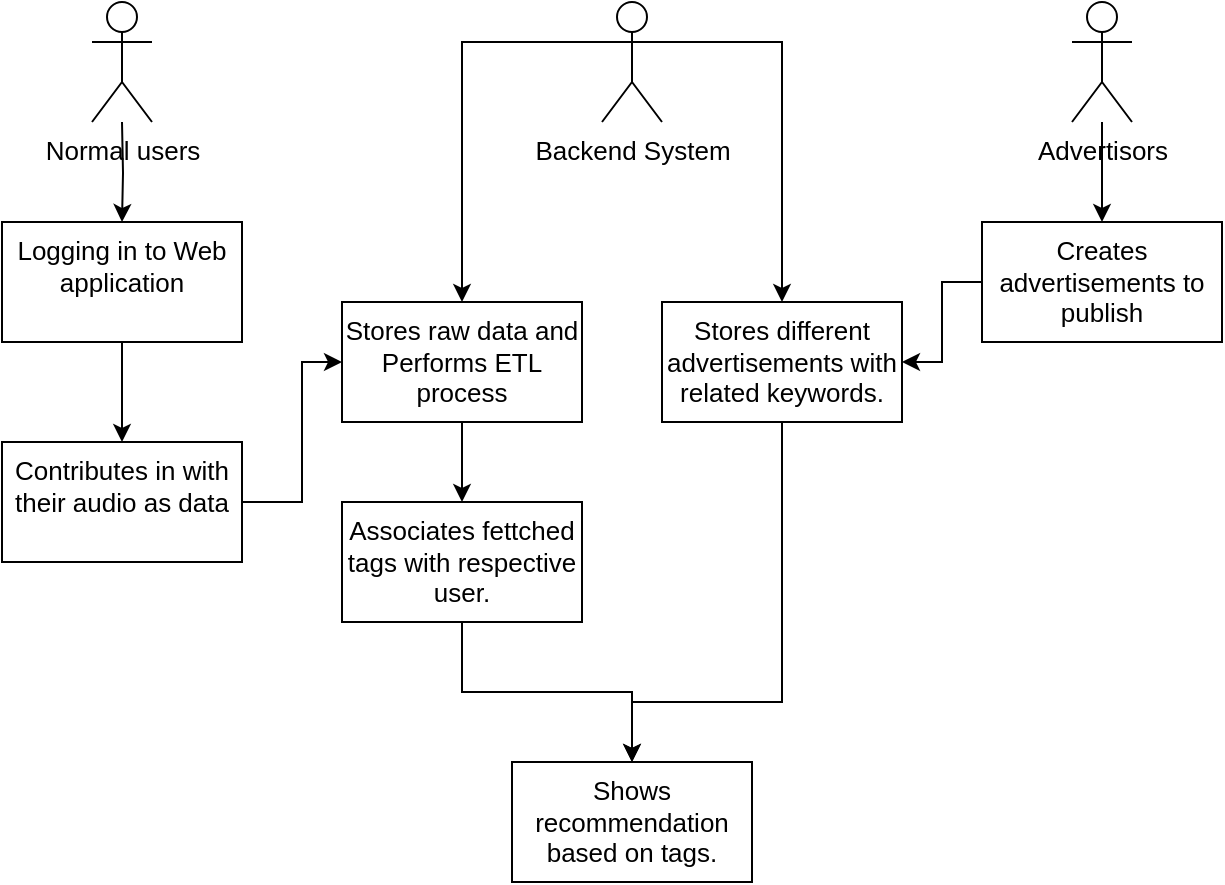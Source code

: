 <mxfile version="16.1.2" type="device"><diagram id="ub_aCJzQHZjazIiLv9PD" name="Page-1"><mxGraphModel dx="868" dy="553" grid="1" gridSize="10" guides="1" tooltips="1" connect="1" arrows="1" fold="1" page="1" pageScale="1" pageWidth="850" pageHeight="1100" math="0" shadow="0"><root><mxCell id="0"/><mxCell id="1" parent="0"/><mxCell id="D5ZIsGS-PxP3hjj8_XC_-7" value="" style="edgeStyle=orthogonalEdgeStyle;rounded=0;orthogonalLoop=1;jettySize=auto;html=1;fontSize=13;" parent="1" target="D5ZIsGS-PxP3hjj8_XC_-6" edge="1"><mxGeometry relative="1" as="geometry"><mxPoint x="170" y="140" as="sourcePoint"/></mxGeometry></mxCell><mxCell id="D5ZIsGS-PxP3hjj8_XC_-2" value="Normal users" style="shape=umlActor;verticalLabelPosition=bottom;verticalAlign=top;html=1;outlineConnect=0;fontSize=13;" parent="1" vertex="1"><mxGeometry x="155" y="80" width="30" height="60" as="geometry"/></mxCell><mxCell id="D5ZIsGS-PxP3hjj8_XC_-13" value="" style="edgeStyle=orthogonalEdgeStyle;rounded=0;orthogonalLoop=1;jettySize=auto;html=1;fontSize=13;" parent="1" source="D5ZIsGS-PxP3hjj8_XC_-3" target="D5ZIsGS-PxP3hjj8_XC_-12" edge="1"><mxGeometry relative="1" as="geometry"/></mxCell><mxCell id="D5ZIsGS-PxP3hjj8_XC_-3" value="Advertisors" style="shape=umlActor;verticalLabelPosition=bottom;verticalAlign=top;html=1;outlineConnect=0;fontSize=13;" parent="1" vertex="1"><mxGeometry x="645" y="80" width="30" height="60" as="geometry"/></mxCell><mxCell id="D5ZIsGS-PxP3hjj8_XC_-11" value="" style="edgeStyle=orthogonalEdgeStyle;rounded=0;orthogonalLoop=1;jettySize=auto;html=1;fontSize=13;" parent="1" source="D5ZIsGS-PxP3hjj8_XC_-6" target="D5ZIsGS-PxP3hjj8_XC_-10" edge="1"><mxGeometry relative="1" as="geometry"/></mxCell><mxCell id="D5ZIsGS-PxP3hjj8_XC_-6" value="&lt;span&gt;Logging in to Web application&lt;/span&gt;" style="whiteSpace=wrap;html=1;fontSize=13;verticalAlign=top;" parent="1" vertex="1"><mxGeometry x="110" y="190" width="120" height="60" as="geometry"/></mxCell><mxCell id="D5ZIsGS-PxP3hjj8_XC_-19" value="" style="edgeStyle=orthogonalEdgeStyle;rounded=0;orthogonalLoop=1;jettySize=auto;html=1;fontSize=13;exitX=1;exitY=0.5;exitDx=0;exitDy=0;entryX=0;entryY=0.5;entryDx=0;entryDy=0;" parent="1" source="D5ZIsGS-PxP3hjj8_XC_-10" target="D5ZIsGS-PxP3hjj8_XC_-18" edge="1"><mxGeometry relative="1" as="geometry"><Array as="points"><mxPoint x="260" y="330"/><mxPoint x="260" y="260"/></Array></mxGeometry></mxCell><mxCell id="D5ZIsGS-PxP3hjj8_XC_-10" value="Contributes in with their audio as data" style="whiteSpace=wrap;html=1;fontSize=13;verticalAlign=top;" parent="1" vertex="1"><mxGeometry x="110" y="300" width="120" height="60" as="geometry"/></mxCell><mxCell id="D5ZIsGS-PxP3hjj8_XC_-15" value="" style="edgeStyle=orthogonalEdgeStyle;rounded=0;orthogonalLoop=1;jettySize=auto;html=1;fontSize=13;" parent="1" source="D5ZIsGS-PxP3hjj8_XC_-12" target="D5ZIsGS-PxP3hjj8_XC_-14" edge="1"><mxGeometry relative="1" as="geometry"/></mxCell><mxCell id="D5ZIsGS-PxP3hjj8_XC_-12" value="Creates advertisements to publish" style="whiteSpace=wrap;html=1;fontSize=13;verticalAlign=top;" parent="1" vertex="1"><mxGeometry x="600" y="190" width="120" height="60" as="geometry"/></mxCell><mxCell id="D5ZIsGS-PxP3hjj8_XC_-27" style="edgeStyle=orthogonalEdgeStyle;rounded=0;orthogonalLoop=1;jettySize=auto;html=1;entryX=0.5;entryY=0;entryDx=0;entryDy=0;fontSize=13;" parent="1" source="D5ZIsGS-PxP3hjj8_XC_-14" target="D5ZIsGS-PxP3hjj8_XC_-25" edge="1"><mxGeometry relative="1" as="geometry"><Array as="points"><mxPoint x="500" y="430"/><mxPoint x="425" y="430"/></Array></mxGeometry></mxCell><mxCell id="D5ZIsGS-PxP3hjj8_XC_-14" value="Stores different advertisements with related keywords." style="whiteSpace=wrap;html=1;fontSize=13;verticalAlign=top;" parent="1" vertex="1"><mxGeometry x="440" y="230" width="120" height="60" as="geometry"/></mxCell><mxCell id="D5ZIsGS-PxP3hjj8_XC_-17" value="" style="edgeStyle=orthogonalEdgeStyle;rounded=0;orthogonalLoop=1;jettySize=auto;html=1;fontSize=13;exitX=1;exitY=0.333;exitDx=0;exitDy=0;exitPerimeter=0;" parent="1" source="D5ZIsGS-PxP3hjj8_XC_-16" target="D5ZIsGS-PxP3hjj8_XC_-14" edge="1"><mxGeometry relative="1" as="geometry"><Array as="points"><mxPoint x="500" y="100"/></Array></mxGeometry></mxCell><mxCell id="D5ZIsGS-PxP3hjj8_XC_-16" value="Backend System" style="shape=umlActor;verticalLabelPosition=bottom;verticalAlign=top;html=1;outlineConnect=0;fontSize=13;" parent="1" vertex="1"><mxGeometry x="410" y="80" width="30" height="60" as="geometry"/></mxCell><mxCell id="D5ZIsGS-PxP3hjj8_XC_-20" style="edgeStyle=orthogonalEdgeStyle;rounded=0;orthogonalLoop=1;jettySize=auto;html=1;fontSize=13;exitX=0;exitY=0.333;exitDx=0;exitDy=0;exitPerimeter=0;" parent="1" source="D5ZIsGS-PxP3hjj8_XC_-16" target="D5ZIsGS-PxP3hjj8_XC_-18" edge="1"><mxGeometry relative="1" as="geometry"><mxPoint x="360" y="220" as="targetPoint"/></mxGeometry></mxCell><mxCell id="D5ZIsGS-PxP3hjj8_XC_-24" value="" style="edgeStyle=orthogonalEdgeStyle;rounded=0;orthogonalLoop=1;jettySize=auto;html=1;fontSize=13;" parent="1" source="D5ZIsGS-PxP3hjj8_XC_-18" target="D5ZIsGS-PxP3hjj8_XC_-23" edge="1"><mxGeometry relative="1" as="geometry"/></mxCell><mxCell id="D5ZIsGS-PxP3hjj8_XC_-18" value="Stores raw data and Performs ETL process" style="whiteSpace=wrap;html=1;fontSize=13;verticalAlign=top;" parent="1" vertex="1"><mxGeometry x="280" y="230" width="120" height="60" as="geometry"/></mxCell><mxCell id="D5ZIsGS-PxP3hjj8_XC_-26" value="" style="edgeStyle=orthogonalEdgeStyle;rounded=0;orthogonalLoop=1;jettySize=auto;html=1;fontSize=13;" parent="1" source="D5ZIsGS-PxP3hjj8_XC_-23" target="D5ZIsGS-PxP3hjj8_XC_-25" edge="1"><mxGeometry relative="1" as="geometry"/></mxCell><mxCell id="D5ZIsGS-PxP3hjj8_XC_-23" value="Associates fettched tags with respective user." style="whiteSpace=wrap;html=1;fontSize=13;verticalAlign=top;" parent="1" vertex="1"><mxGeometry x="280" y="330" width="120" height="60" as="geometry"/></mxCell><mxCell id="D5ZIsGS-PxP3hjj8_XC_-25" value="Shows recommendation based on tags." style="whiteSpace=wrap;html=1;fontSize=13;verticalAlign=top;" parent="1" vertex="1"><mxGeometry x="365" y="460" width="120" height="60" as="geometry"/></mxCell></root></mxGraphModel></diagram></mxfile>